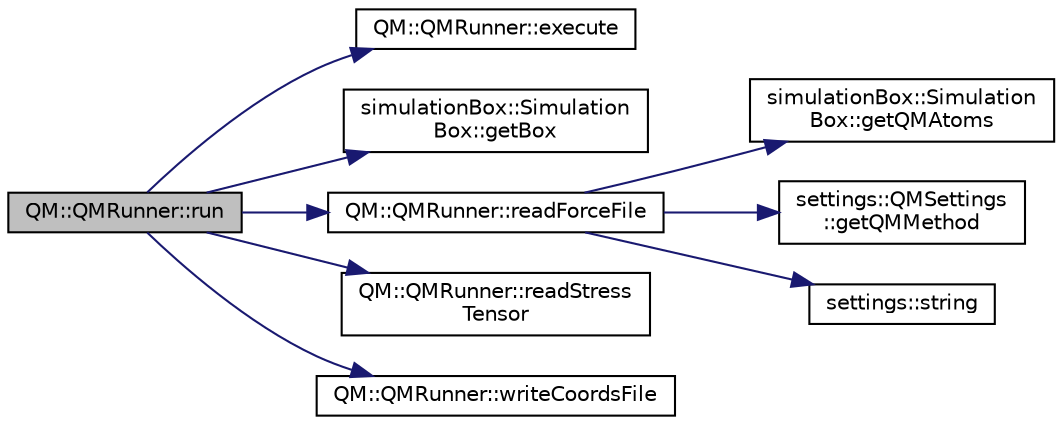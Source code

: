 digraph "QM::QMRunner::run"
{
 // LATEX_PDF_SIZE
  edge [fontname="Helvetica",fontsize="10",labelfontname="Helvetica",labelfontsize="10"];
  node [fontname="Helvetica",fontsize="10",shape=record];
  rankdir="LR";
  Node1 [label="QM::QMRunner::run",height=0.2,width=0.4,color="black", fillcolor="grey75", style="filled", fontcolor="black",tooltip="run the qm engine"];
  Node1 -> Node2 [color="midnightblue",fontsize="10",style="solid",fontname="Helvetica"];
  Node2 [label="QM::QMRunner::execute",height=0.2,width=0.4,color="black", fillcolor="white", style="filled",URL="$classQM_1_1QMRunner.html#a650c5427914acdb7a8da65b2be662c46",tooltip=" "];
  Node1 -> Node3 [color="midnightblue",fontsize="10",style="solid",fontname="Helvetica"];
  Node3 [label="simulationBox::Simulation\lBox::getBox",height=0.2,width=0.4,color="black", fillcolor="white", style="filled",URL="$classsimulationBox_1_1SimulationBox.html#a9d5d3f5b66da816b3c0a6429dc8d7406",tooltip=" "];
  Node1 -> Node4 [color="midnightblue",fontsize="10",style="solid",fontname="Helvetica"];
  Node4 [label="QM::QMRunner::readForceFile",height=0.2,width=0.4,color="black", fillcolor="white", style="filled",URL="$classQM_1_1QMRunner.html#abe5e85a912acb28a5e411070299b0367",tooltip="reads the force file (including qm energy) and sets the forces of the atoms"];
  Node4 -> Node5 [color="midnightblue",fontsize="10",style="solid",fontname="Helvetica"];
  Node5 [label="simulationBox::Simulation\lBox::getQMAtoms",height=0.2,width=0.4,color="black", fillcolor="white", style="filled",URL="$classsimulationBox_1_1SimulationBox.html#a44cc0fd18ad39081596cfc659ad277d0",tooltip=" "];
  Node4 -> Node6 [color="midnightblue",fontsize="10",style="solid",fontname="Helvetica"];
  Node6 [label="settings::QMSettings\l::getQMMethod",height=0.2,width=0.4,color="black", fillcolor="white", style="filled",URL="$classsettings_1_1QMSettings.html#ab6fd191d2de1d4623318437adc847d7d",tooltip=" "];
  Node4 -> Node7 [color="midnightblue",fontsize="10",style="solid",fontname="Helvetica"];
  Node7 [label="settings::string",height=0.2,width=0.4,color="black", fillcolor="white", style="filled",URL="$namespacesettings.html#a25810432631a237804b3241be4305787",tooltip="return string of manostatType"];
  Node1 -> Node8 [color="midnightblue",fontsize="10",style="solid",fontname="Helvetica"];
  Node8 [label="QM::QMRunner::readStress\lTensor",height=0.2,width=0.4,color="black", fillcolor="white", style="filled",URL="$classQM_1_1QMRunner.html#adf45407a9832c41fad287d6f6b7ea083",tooltip=" "];
  Node1 -> Node9 [color="midnightblue",fontsize="10",style="solid",fontname="Helvetica"];
  Node9 [label="QM::QMRunner::writeCoordsFile",height=0.2,width=0.4,color="black", fillcolor="white", style="filled",URL="$classQM_1_1QMRunner.html#aa593a35284cae0393fe2e9e3f521d105",tooltip=" "];
}
